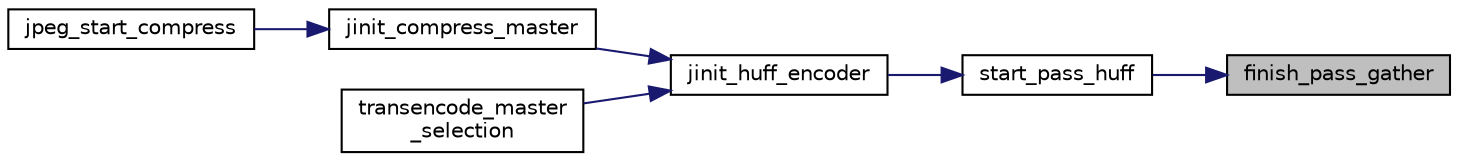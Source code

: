 digraph "finish_pass_gather"
{
 // LATEX_PDF_SIZE
  bgcolor="transparent";
  edge [fontname="Helvetica",fontsize="10",labelfontname="Helvetica",labelfontsize="10"];
  node [fontname="Helvetica",fontsize="10",shape=record];
  rankdir="RL";
  Node207 [label="finish_pass_gather",height=0.2,width=0.4,color="black", fillcolor="grey75", style="filled", fontcolor="black",tooltip=" "];
  Node207 -> Node208 [dir="back",color="midnightblue",fontsize="10",style="solid"];
  Node208 [label="start_pass_huff",height=0.2,width=0.4,color="black",URL="$jchuff_8c.html#ae80a7c97813173a2069266702346eb9f",tooltip=" "];
  Node208 -> Node209 [dir="back",color="midnightblue",fontsize="10",style="solid"];
  Node209 [label="jinit_huff_encoder",height=0.2,width=0.4,color="black",URL="$jchuff_8c.html#a77341cca2feceb164c104fdf8b79756b",tooltip=" "];
  Node209 -> Node210 [dir="back",color="midnightblue",fontsize="10",style="solid"];
  Node210 [label="jinit_compress_master",height=0.2,width=0.4,color="black",URL="$jcinit_8c.html#a9b434908559c6849283fcac944250b3b",tooltip=" "];
  Node210 -> Node211 [dir="back",color="midnightblue",fontsize="10",style="solid"];
  Node211 [label="jpeg_start_compress",height=0.2,width=0.4,color="black",URL="$jcapistd_8c.html#aacff7627af44bc9457601ba15577162d",tooltip=" "];
  Node209 -> Node212 [dir="back",color="midnightblue",fontsize="10",style="solid"];
  Node212 [label="transencode_master\l_selection",height=0.2,width=0.4,color="black",URL="$jctrans_8c.html#ae87fac6bd08f4b513d2f7f5629586733",tooltip=" "];
}
